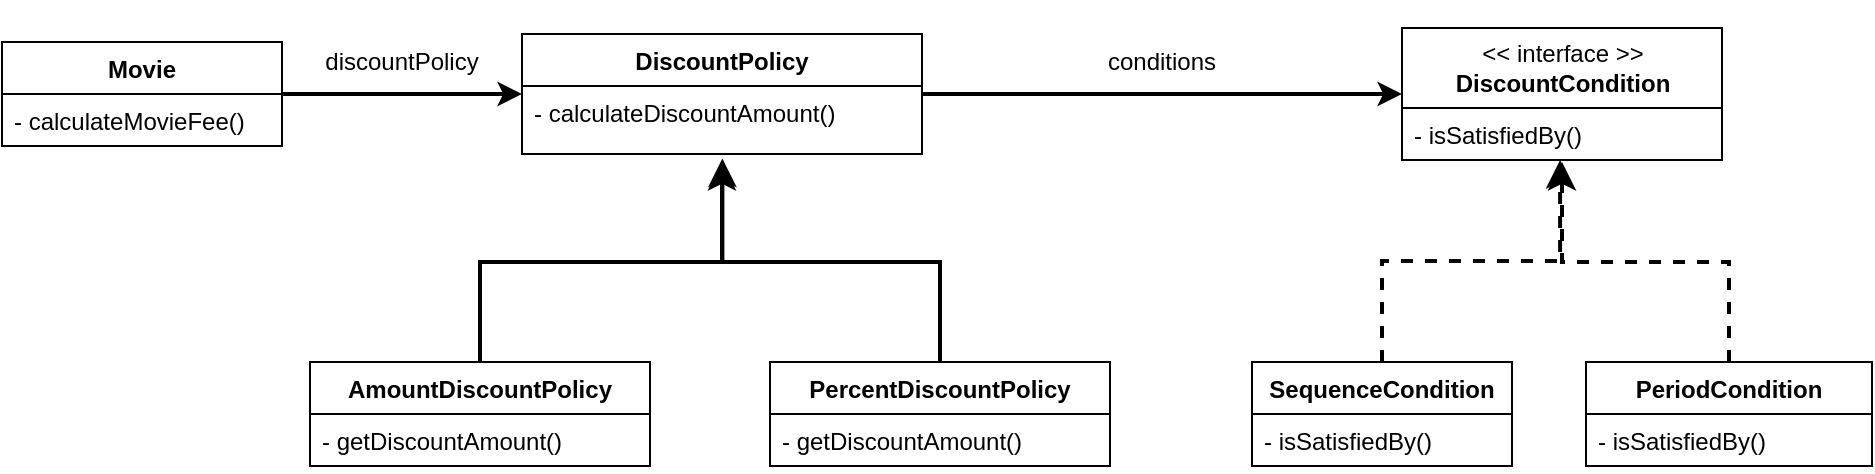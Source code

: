 <mxfile>
    <diagram id="8ukTKjJSscvAXjEcEefS" name="페이지-1">
        <mxGraphModel dx="1027" dy="729" grid="1" gridSize="10" guides="1" tooltips="1" connect="1" arrows="1" fold="1" page="1" pageScale="1" pageWidth="827" pageHeight="1169" math="0" shadow="0">
            <root>
                <mxCell id="0"/>
                <mxCell id="1" parent="0"/>
                <mxCell id="2" value="Movie" style="swimlane;fontStyle=1;align=center;verticalAlign=top;childLayout=stackLayout;horizontal=1;startSize=26;horizontalStack=0;resizeParent=1;resizeParentMax=0;resizeLast=0;collapsible=1;marginBottom=0;whiteSpace=wrap;html=1;" parent="1" vertex="1">
                    <mxGeometry x="60" y="100" width="140" height="52" as="geometry"/>
                </mxCell>
                <mxCell id="8" value="- calculateMovieFee()" style="text;strokeColor=none;fillColor=none;align=left;verticalAlign=top;spacingLeft=4;spacingRight=4;overflow=hidden;rotatable=0;points=[[0,0.5],[1,0.5]];portConstraint=eastwest;whiteSpace=wrap;html=1;" parent="2" vertex="1">
                    <mxGeometry y="26" width="140" height="26" as="geometry"/>
                </mxCell>
                <mxCell id="69" style="edgeStyle=none;html=1;exitX=1;exitY=0.5;exitDx=0;exitDy=0;entryX=0;entryY=0.5;entryDx=0;entryDy=0;strokeWidth=2;" edge="1" parent="1" source="16" target="65">
                    <mxGeometry relative="1" as="geometry"/>
                </mxCell>
                <mxCell id="16" value="DiscountPolicy" style="swimlane;fontStyle=1;align=center;verticalAlign=top;childLayout=stackLayout;horizontal=1;startSize=26;horizontalStack=0;resizeParent=1;resizeParentMax=0;resizeLast=0;collapsible=1;marginBottom=0;whiteSpace=wrap;html=1;" parent="1" vertex="1">
                    <mxGeometry x="320" y="96" width="200" height="60" as="geometry"/>
                </mxCell>
                <mxCell id="17" value="- calculateDiscountAmount()" style="text;strokeColor=none;fillColor=none;align=left;verticalAlign=top;spacingLeft=4;spacingRight=4;overflow=hidden;rotatable=0;points=[[0,0.5],[1,0.5]];portConstraint=eastwest;whiteSpace=wrap;html=1;" parent="16" vertex="1">
                    <mxGeometry y="26" width="200" height="34" as="geometry"/>
                </mxCell>
                <mxCell id="19" value="" style="endArrow=classic;html=1;exitX=1;exitY=0.5;exitDx=0;exitDy=0;strokeWidth=2;" parent="1" source="2" edge="1">
                    <mxGeometry width="50" height="50" relative="1" as="geometry">
                        <mxPoint x="580" y="171" as="sourcePoint"/>
                        <mxPoint x="320" y="126" as="targetPoint"/>
                    </mxGeometry>
                </mxCell>
                <mxCell id="24" value="AmountDiscountPolicy" style="swimlane;fontStyle=1;align=center;verticalAlign=top;childLayout=stackLayout;horizontal=1;startSize=26;horizontalStack=0;resizeParent=1;resizeParentMax=0;resizeLast=0;collapsible=1;marginBottom=0;whiteSpace=wrap;html=1;" parent="1" vertex="1">
                    <mxGeometry x="214" y="260" width="170" height="52" as="geometry"/>
                </mxCell>
                <mxCell id="26" value="- getDiscountAmount()" style="text;strokeColor=none;fillColor=none;align=left;verticalAlign=top;spacingLeft=4;spacingRight=4;overflow=hidden;rotatable=0;points=[[0,0.5],[1,0.5]];portConstraint=eastwest;whiteSpace=wrap;html=1;" parent="24" vertex="1">
                    <mxGeometry y="26" width="170" height="26" as="geometry"/>
                </mxCell>
                <mxCell id="29" value="" style="edgeStyle=elbowEdgeStyle;elbow=vertical;endArrow=classic;html=1;curved=0;rounded=0;endSize=8;startSize=8;exitX=0.5;exitY=0;exitDx=0;exitDy=0;strokeWidth=2;entryX=0.501;entryY=1.067;entryDx=0;entryDy=0;entryPerimeter=0;" parent="1" source="24" target="17" edge="1">
                    <mxGeometry width="50" height="50" relative="1" as="geometry">
                        <mxPoint x="590" y="370" as="sourcePoint"/>
                        <mxPoint x="420" y="170" as="targetPoint"/>
                        <Array as="points">
                            <mxPoint x="360" y="210"/>
                        </Array>
                    </mxGeometry>
                </mxCell>
                <mxCell id="31" value="PercentDiscountPolicy" style="swimlane;fontStyle=1;align=center;verticalAlign=top;childLayout=stackLayout;horizontal=1;startSize=26;horizontalStack=0;resizeParent=1;resizeParentMax=0;resizeLast=0;collapsible=1;marginBottom=0;whiteSpace=wrap;html=1;" parent="1" vertex="1">
                    <mxGeometry x="444" y="260" width="170" height="52" as="geometry"/>
                </mxCell>
                <mxCell id="33" value="- getDiscountAmount()" style="text;strokeColor=none;fillColor=none;align=left;verticalAlign=top;spacingLeft=4;spacingRight=4;overflow=hidden;rotatable=0;points=[[0,0.5],[1,0.5]];portConstraint=eastwest;whiteSpace=wrap;html=1;" parent="31" vertex="1">
                    <mxGeometry y="26" width="170" height="26" as="geometry"/>
                </mxCell>
                <mxCell id="37" value="discountPolicy" style="whiteSpace=wrap;html=1;opacity=0;" parent="1" vertex="1">
                    <mxGeometry x="200" y="80" width="120" height="60" as="geometry"/>
                </mxCell>
                <mxCell id="38" value="" style="edgeStyle=elbowEdgeStyle;elbow=vertical;endArrow=classic;html=1;curved=0;rounded=0;endSize=8;startSize=8;exitX=0.5;exitY=0;exitDx=0;exitDy=0;strokeWidth=2;" parent="1" source="31" edge="1">
                    <mxGeometry width="50" height="50" relative="1" as="geometry">
                        <mxPoint x="570" y="370" as="sourcePoint"/>
                        <mxPoint x="420" y="160" as="targetPoint"/>
                        <Array as="points">
                            <mxPoint x="480" y="210"/>
                        </Array>
                    </mxGeometry>
                </mxCell>
                <mxCell id="65" value="&amp;lt;&amp;lt; interface &amp;gt;&amp;gt;&lt;br&gt;&lt;span style=&quot;font-weight: 700;&quot;&gt;DiscountCondition&lt;/span&gt;" style="swimlane;fontStyle=0;childLayout=stackLayout;horizontal=1;startSize=40;fillColor=none;horizontalStack=0;resizeParent=1;resizeParentMax=0;resizeLast=0;collapsible=1;marginBottom=0;html=1;" vertex="1" parent="1">
                    <mxGeometry x="760" y="93" width="160" height="66" as="geometry">
                        <mxRectangle x="510" y="360" width="60" height="30" as="alternateBounds"/>
                    </mxGeometry>
                </mxCell>
                <mxCell id="66" value="- isSatisfiedBy()" style="text;strokeColor=none;fillColor=none;align=left;verticalAlign=top;spacingLeft=4;spacingRight=4;overflow=hidden;rotatable=0;points=[[0,0.5],[1,0.5]];portConstraint=eastwest;whiteSpace=wrap;html=1;" vertex="1" parent="65">
                    <mxGeometry y="40" width="160" height="26" as="geometry"/>
                </mxCell>
                <mxCell id="70" value="conditions" style="whiteSpace=wrap;html=1;opacity=0;" vertex="1" parent="1">
                    <mxGeometry x="580" y="80" width="120" height="60" as="geometry"/>
                </mxCell>
                <mxCell id="71" value="SequenceCondition" style="swimlane;fontStyle=1;align=center;verticalAlign=top;childLayout=stackLayout;horizontal=1;startSize=26;horizontalStack=0;resizeParent=1;resizeParentMax=0;resizeLast=0;collapsible=1;marginBottom=0;whiteSpace=wrap;html=1;" vertex="1" parent="1">
                    <mxGeometry x="685" y="260" width="130" height="52" as="geometry"/>
                </mxCell>
                <mxCell id="73" value="- isSatisfiedBy()" style="text;strokeColor=none;fillColor=none;align=left;verticalAlign=top;spacingLeft=4;spacingRight=4;overflow=hidden;rotatable=0;points=[[0,0.5],[1,0.5]];portConstraint=eastwest;whiteSpace=wrap;html=1;" vertex="1" parent="71">
                    <mxGeometry y="26" width="130" height="26" as="geometry"/>
                </mxCell>
                <mxCell id="75" value="PeriodCondition" style="swimlane;fontStyle=1;align=center;verticalAlign=top;childLayout=stackLayout;horizontal=1;startSize=26;horizontalStack=0;resizeParent=1;resizeParentMax=0;resizeLast=0;collapsible=1;marginBottom=0;whiteSpace=wrap;html=1;" vertex="1" parent="1">
                    <mxGeometry x="852" y="260" width="143" height="52" as="geometry"/>
                </mxCell>
                <mxCell id="79" value="- isSatisfiedBy()" style="text;strokeColor=none;fillColor=none;align=left;verticalAlign=top;spacingLeft=4;spacingRight=4;overflow=hidden;rotatable=0;points=[[0,0.5],[1,0.5]];portConstraint=eastwest;whiteSpace=wrap;html=1;" vertex="1" parent="75">
                    <mxGeometry y="26" width="143" height="26" as="geometry"/>
                </mxCell>
                <mxCell id="81" value="" style="edgeStyle=elbowEdgeStyle;elbow=vertical;endArrow=classic;html=1;curved=0;rounded=0;endSize=8;startSize=8;exitX=0.5;exitY=0;exitDx=0;exitDy=0;entryX=0.494;entryY=1;entryDx=0;entryDy=0;entryPerimeter=0;dashed=1;strokeWidth=2;" edge="1" parent="1" source="71" target="66">
                    <mxGeometry width="50" height="50" relative="1" as="geometry">
                        <mxPoint x="1120" y="440" as="sourcePoint"/>
                        <mxPoint x="1170" y="390" as="targetPoint"/>
                    </mxGeometry>
                </mxCell>
                <mxCell id="82" value="" style="edgeStyle=elbowEdgeStyle;elbow=vertical;endArrow=classic;html=1;curved=0;rounded=0;endSize=8;startSize=8;exitX=0.5;exitY=0;exitDx=0;exitDy=0;dashed=1;strokeWidth=2;" edge="1" parent="1" source="75">
                    <mxGeometry width="50" height="50" relative="1" as="geometry">
                        <mxPoint x="1214.5" y="290" as="sourcePoint"/>
                        <mxPoint x="840" y="160" as="targetPoint"/>
                        <Array as="points">
                            <mxPoint x="910" y="210"/>
                        </Array>
                    </mxGeometry>
                </mxCell>
            </root>
        </mxGraphModel>
    </diagram>
</mxfile>